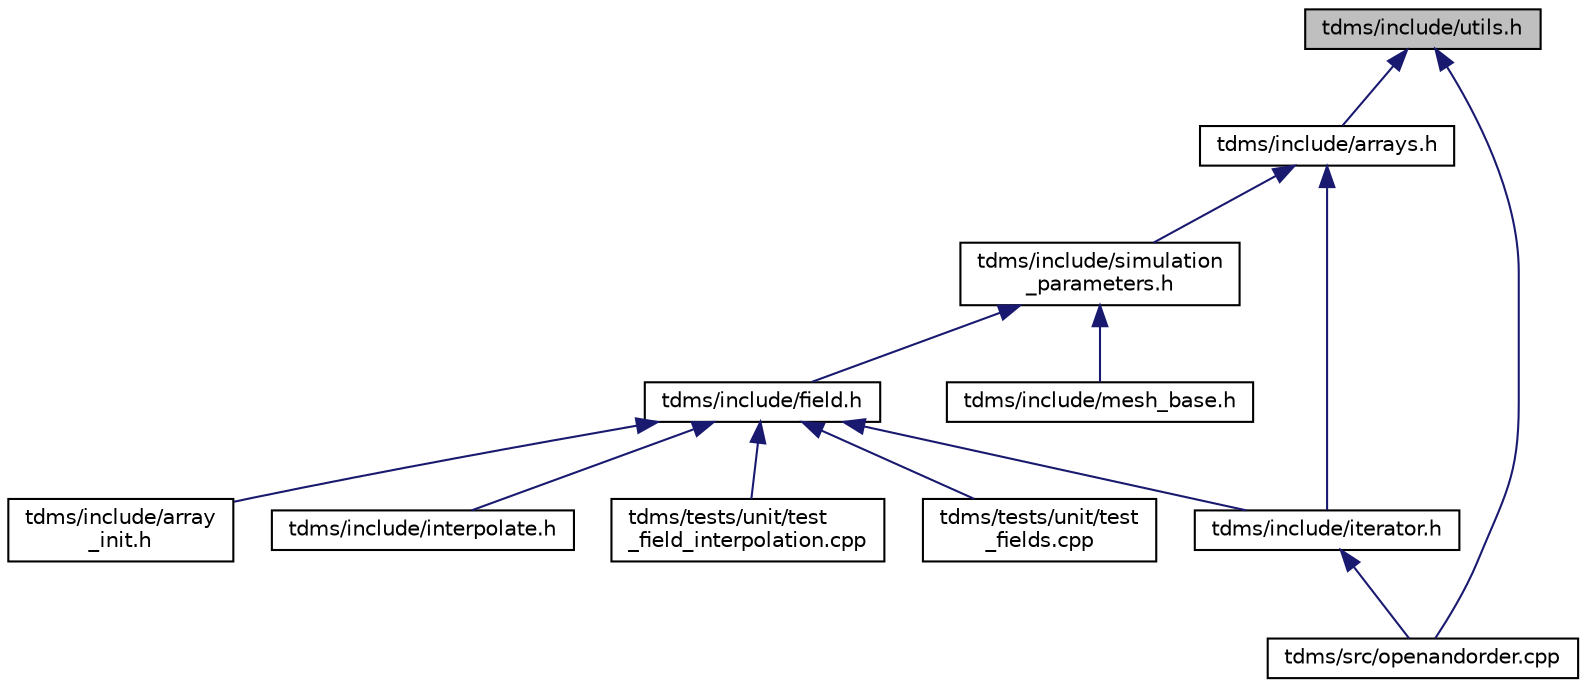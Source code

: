 digraph "tdms/include/utils.h"
{
 // LATEX_PDF_SIZE
  edge [fontname="Helvetica",fontsize="10",labelfontname="Helvetica",labelfontsize="10"];
  node [fontname="Helvetica",fontsize="10",shape=record];
  Node1 [label="tdms/include/utils.h",height=0.2,width=0.4,color="black", fillcolor="grey75", style="filled", fontcolor="black",tooltip="Useful miscellaneous utility functions."];
  Node1 -> Node2 [dir="back",color="midnightblue",fontsize="10",style="solid",fontname="Helvetica"];
  Node2 [label="tdms/include/arrays.h",height=0.2,width=0.4,color="black", fillcolor="white", style="filled",URL="$arrays_8h.html",tooltip="Classes describing arrays, vertices etc."];
  Node2 -> Node3 [dir="back",color="midnightblue",fontsize="10",style="solid",fontname="Helvetica"];
  Node3 [label="tdms/include/simulation\l_parameters.h",height=0.2,width=0.4,color="black", fillcolor="white", style="filled",URL="$simulation__parameters_8h.html",tooltip="Classes collecting parameters for the simulation."];
  Node3 -> Node4 [dir="back",color="midnightblue",fontsize="10",style="solid",fontname="Helvetica"];
  Node4 [label="tdms/include/field.h",height=0.2,width=0.4,color="black", fillcolor="white", style="filled",URL="$field_8h.html",tooltip="Classes for the electric and magnetic (split) fields on a grid."];
  Node4 -> Node5 [dir="back",color="midnightblue",fontsize="10",style="solid",fontname="Helvetica"];
  Node5 [label="tdms/include/array\l_init.h",height=0.2,width=0.4,color="black", fillcolor="white", style="filled",URL="$array__init_8h.html",tooltip="A collection of functions for array initialisation given MATLAB pointers."];
  Node4 -> Node6 [dir="back",color="midnightblue",fontsize="10",style="solid",fontname="Helvetica"];
  Node6 [label="tdms/include/interpolate.h",height=0.2,width=0.4,color="black", fillcolor="white", style="filled",URL="$interpolate_8h.html",tooltip="Interpolation of field values within FDTD grid."];
  Node4 -> Node7 [dir="back",color="midnightblue",fontsize="10",style="solid",fontname="Helvetica"];
  Node7 [label="tdms/include/iterator.h",height=0.2,width=0.4,color="black", fillcolor="white", style="filled",URL="$iterator_8h.html",tooltip="The main time propogation algorithm."];
  Node7 -> Node8 [dir="back",color="midnightblue",fontsize="10",style="solid",fontname="Helvetica"];
  Node8 [label="tdms/src/openandorder.cpp",height=0.2,width=0.4,color="black", fillcolor="white", style="filled",URL="$openandorder_8cpp.html",tooltip="Launch and file IO."];
  Node4 -> Node9 [dir="back",color="midnightblue",fontsize="10",style="solid",fontname="Helvetica"];
  Node9 [label="tdms/tests/unit/test\l_field_interpolation.cpp",height=0.2,width=0.4,color="black", fillcolor="white", style="filled",URL="$test__field__interpolation_8cpp.html",tooltip="Tests interpolation of E- and H-fields and compares the errors against MATLAB benchmarks."];
  Node4 -> Node10 [dir="back",color="midnightblue",fontsize="10",style="solid",fontname="Helvetica"];
  Node10 [label="tdms/tests/unit/test\l_fields.cpp",height=0.2,width=0.4,color="black", fillcolor="white", style="filled",URL="$test__fields_8cpp.html",tooltip="Test of the Field class and subclasses."];
  Node3 -> Node11 [dir="back",color="midnightblue",fontsize="10",style="solid",fontname="Helvetica"];
  Node11 [label="tdms/include/mesh_base.h",height=0.2,width=0.4,color="black", fillcolor="white", style="filled",URL="$mesh__base_8h.html",tooltip="Generation of orientated mesh."];
  Node2 -> Node7 [dir="back",color="midnightblue",fontsize="10",style="solid",fontname="Helvetica"];
  Node1 -> Node8 [dir="back",color="midnightblue",fontsize="10",style="solid",fontname="Helvetica"];
}
